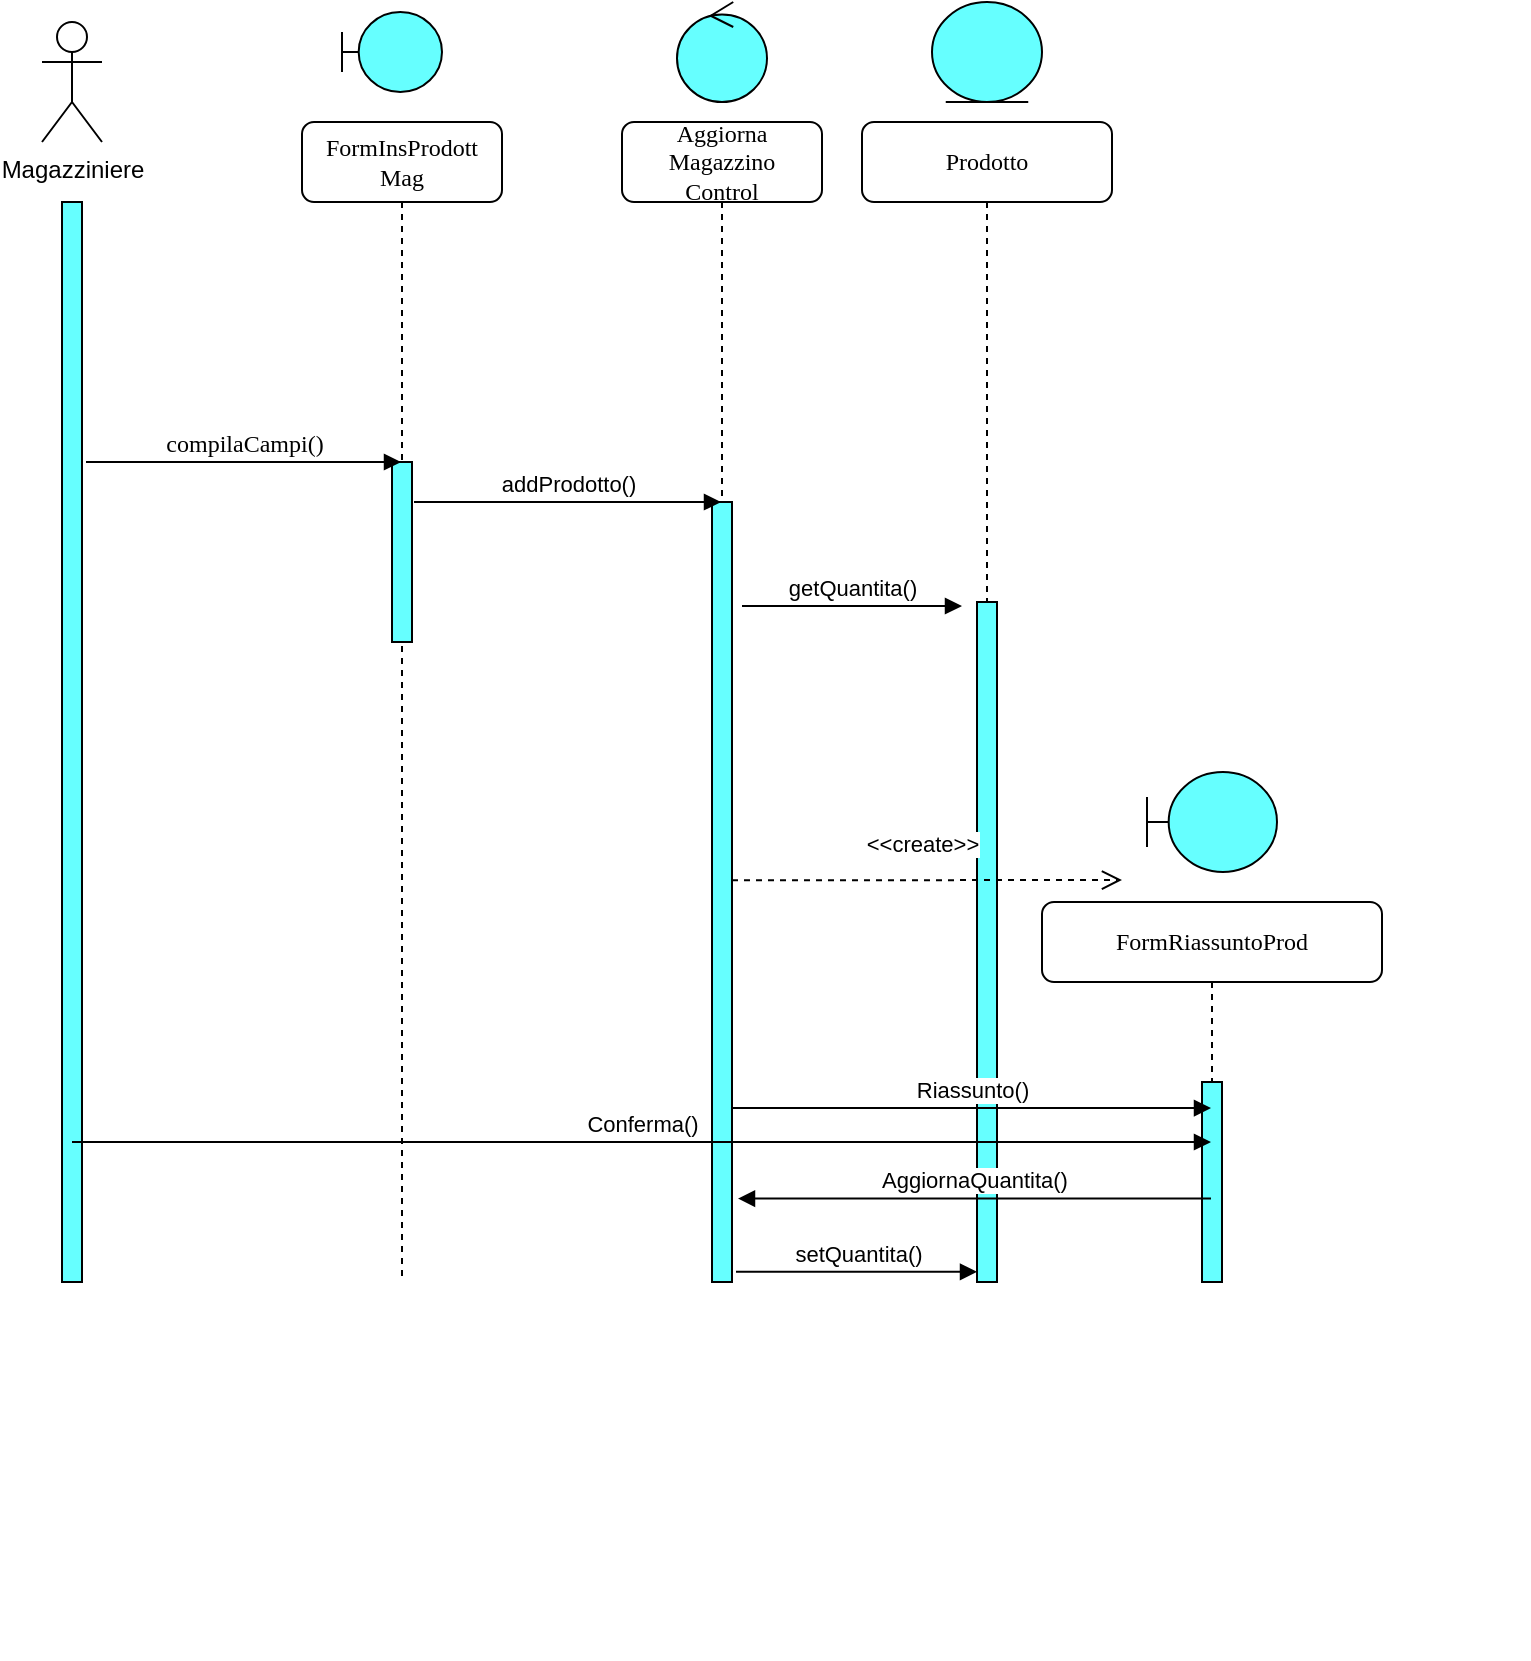 <mxfile version="13.10.4" type="device"><diagram name="Page-1" id="13e1069c-82ec-6db2-03f1-153e76fe0fe0"><mxGraphModel dx="868" dy="444" grid="1" gridSize="10" guides="1" tooltips="1" connect="1" arrows="1" fold="1" page="1" pageScale="1" pageWidth="1100" pageHeight="850" background="#ffffff" math="0" shadow="0"><root><mxCell id="0"/><mxCell id="1" parent="0"/><mxCell id="7baba1c4bc27f4b0-2" value="FormInsProdott&lt;br&gt;Mag" style="shape=umlLifeline;perimeter=lifelinePerimeter;whiteSpace=wrap;html=1;container=1;collapsible=0;recursiveResize=0;outlineConnect=0;rounded=1;shadow=0;comic=0;labelBackgroundColor=none;strokeWidth=1;fontFamily=Verdana;fontSize=12;align=center;" parent="1" vertex="1"><mxGeometry x="240" y="100" width="100" height="580" as="geometry"/></mxCell><mxCell id="7baba1c4bc27f4b0-10" value="" style="html=1;points=[];perimeter=orthogonalPerimeter;rounded=0;shadow=0;comic=0;labelBackgroundColor=none;strokeWidth=1;fontFamily=Verdana;fontSize=12;align=center;fillColor=#66FFFF;" parent="7baba1c4bc27f4b0-2" vertex="1"><mxGeometry x="45" y="170" width="10" height="90" as="geometry"/></mxCell><mxCell id="sH8My4Nuk2cVDS_fJ5RP-1" value="Magazziniere" style="shape=umlActor;verticalLabelPosition=bottom;verticalAlign=top;html=1;outlineConnect=0;" parent="1" vertex="1"><mxGeometry x="110" y="50" width="30" height="60" as="geometry"/></mxCell><mxCell id="sH8My4Nuk2cVDS_fJ5RP-3" value="" style="html=1;points=[];perimeter=orthogonalPerimeter;rounded=0;shadow=0;comic=0;labelBackgroundColor=none;strokeWidth=1;fontFamily=Verdana;fontSize=12;align=center;fillColor=#66FFFF;" parent="1" vertex="1"><mxGeometry x="120" y="140" width="10" height="540" as="geometry"/></mxCell><mxCell id="sH8My4Nuk2cVDS_fJ5RP-10" value="Aggiorna&lt;br&gt;Magazzino&lt;br&gt;Control" style="shape=umlLifeline;perimeter=lifelinePerimeter;whiteSpace=wrap;html=1;container=1;collapsible=0;recursiveResize=0;outlineConnect=0;rounded=1;shadow=0;comic=0;labelBackgroundColor=none;strokeWidth=1;fontFamily=Verdana;fontSize=12;align=center;" parent="1" vertex="1"><mxGeometry x="400" y="100" width="100" height="580" as="geometry"/></mxCell><mxCell id="sH8My4Nuk2cVDS_fJ5RP-11" value="" style="html=1;points=[];perimeter=orthogonalPerimeter;rounded=0;shadow=0;comic=0;labelBackgroundColor=none;strokeWidth=1;fontFamily=Verdana;fontSize=12;align=center;fillColor=#66FFFF;" parent="sH8My4Nuk2cVDS_fJ5RP-10" vertex="1"><mxGeometry x="45" y="190" width="10" height="390" as="geometry"/></mxCell><mxCell id="sH8My4Nuk2cVDS_fJ5RP-13" value="compilaCampi()" style="html=1;verticalAlign=bottom;endArrow=block;labelBackgroundColor=none;fontFamily=Verdana;fontSize=12;edgeStyle=elbowEdgeStyle;elbow=vertical;" parent="1" target="7baba1c4bc27f4b0-2" edge="1"><mxGeometry relative="1" as="geometry"><mxPoint x="132" y="270" as="sourcePoint"/><mxPoint x="260" y="271" as="targetPoint"/><Array as="points"/></mxGeometry></mxCell><mxCell id="sH8My4Nuk2cVDS_fJ5RP-15" value="addProdotto()" style="html=1;verticalAlign=bottom;endArrow=block;" parent="1" target="sH8My4Nuk2cVDS_fJ5RP-10" edge="1"><mxGeometry width="80" relative="1" as="geometry"><mxPoint x="296" y="290" as="sourcePoint"/><mxPoint x="420" y="290" as="targetPoint"/></mxGeometry></mxCell><mxCell id="sH8My4Nuk2cVDS_fJ5RP-17" value="getQuantita()" style="html=1;verticalAlign=bottom;endArrow=block;" parent="1" edge="1"><mxGeometry width="80" relative="1" as="geometry"><mxPoint x="460" y="342" as="sourcePoint"/><mxPoint x="570" y="342" as="targetPoint"/></mxGeometry></mxCell><mxCell id="sH8My4Nuk2cVDS_fJ5RP-18" value="Prodotto" style="shape=umlLifeline;perimeter=lifelinePerimeter;whiteSpace=wrap;html=1;container=1;collapsible=0;recursiveResize=0;outlineConnect=0;rounded=1;shadow=0;comic=0;labelBackgroundColor=none;strokeWidth=1;fontFamily=Verdana;fontSize=12;align=center;" parent="1" vertex="1"><mxGeometry x="520" y="100" width="125" height="580" as="geometry"/></mxCell><mxCell id="sH8My4Nuk2cVDS_fJ5RP-19" value="" style="html=1;points=[];perimeter=orthogonalPerimeter;rounded=0;shadow=0;comic=0;labelBackgroundColor=none;strokeWidth=1;fontFamily=Verdana;fontSize=12;align=center;fillColor=#66FFFF;" parent="sH8My4Nuk2cVDS_fJ5RP-18" vertex="1"><mxGeometry x="57.5" y="240" width="10" height="340" as="geometry"/></mxCell><mxCell id="sH8My4Nuk2cVDS_fJ5RP-38" style="edgeStyle=orthogonalEdgeStyle;rounded=0;orthogonalLoop=1;jettySize=auto;html=1;exitX=0.5;exitY=1;exitDx=0;exitDy=0;" parent="1" edge="1"><mxGeometry relative="1" as="geometry"><mxPoint x="845" y="860" as="sourcePoint"/><mxPoint x="845" y="860" as="targetPoint"/></mxGeometry></mxCell><mxCell id="0qIgahLn8RnxLVcaG4aQ-4" value="FormRiassuntoProd" style="shape=umlLifeline;perimeter=lifelinePerimeter;whiteSpace=wrap;html=1;container=1;collapsible=0;recursiveResize=0;outlineConnect=0;rounded=1;shadow=0;comic=0;labelBackgroundColor=none;strokeWidth=1;fontFamily=Verdana;fontSize=12;align=center;" parent="1" vertex="1"><mxGeometry x="610" y="490" width="170" height="150" as="geometry"/></mxCell><mxCell id="0qIgahLn8RnxLVcaG4aQ-5" value="" style="html=1;points=[];perimeter=orthogonalPerimeter;rounded=0;shadow=0;comic=0;labelBackgroundColor=none;strokeWidth=1;fontFamily=Verdana;fontSize=12;align=center;fillColor=#66FFFF;" parent="0qIgahLn8RnxLVcaG4aQ-4" vertex="1"><mxGeometry x="80" y="90" width="10" height="100" as="geometry"/></mxCell><mxCell id="0qIgahLn8RnxLVcaG4aQ-11" value="" style="shape=umlBoundary;whiteSpace=wrap;html=1;fillColor=#66FFFF;" parent="1" vertex="1"><mxGeometry x="260" y="45" width="50" height="40" as="geometry"/></mxCell><mxCell id="0qIgahLn8RnxLVcaG4aQ-12" value="" style="ellipse;shape=umlControl;whiteSpace=wrap;html=1;fillColor=#66FFFF;" parent="1" vertex="1"><mxGeometry x="427.5" y="40" width="45" height="50" as="geometry"/></mxCell><mxCell id="0qIgahLn8RnxLVcaG4aQ-13" value="" style="ellipse;shape=umlEntity;whiteSpace=wrap;html=1;fillColor=#66FFFF;" parent="1" vertex="1"><mxGeometry x="555" y="40" width="55" height="50" as="geometry"/></mxCell><mxCell id="0qIgahLn8RnxLVcaG4aQ-14" value="" style="shape=umlBoundary;whiteSpace=wrap;html=1;fillColor=#66FFFF;" parent="1" vertex="1"><mxGeometry x="662.5" y="425" width="65" height="50" as="geometry"/></mxCell><mxCell id="MEzNawDrW4NFNghGx_fj-1" value="Riassunto()" style="html=1;verticalAlign=bottom;endArrow=block;exitX=1;exitY=0.777;exitDx=0;exitDy=0;exitPerimeter=0;" parent="1" source="sH8My4Nuk2cVDS_fJ5RP-11" target="0qIgahLn8RnxLVcaG4aQ-4" edge="1"><mxGeometry width="80" relative="1" as="geometry"><mxPoint x="450" y="480" as="sourcePoint"/><mxPoint x="560" y="480" as="targetPoint"/></mxGeometry></mxCell><mxCell id="MEzNawDrW4NFNghGx_fj-5" value="AggiornaQuantita()" style="html=1;verticalAlign=bottom;endArrow=block;entryX=1.3;entryY=0.893;entryDx=0;entryDy=0;entryPerimeter=0;" parent="1" source="0qIgahLn8RnxLVcaG4aQ-4" target="sH8My4Nuk2cVDS_fJ5RP-11" edge="1"><mxGeometry width="80" relative="1" as="geometry"><mxPoint x="470" y="352" as="sourcePoint"/><mxPoint x="580" y="352" as="targetPoint"/></mxGeometry></mxCell><mxCell id="LHJ3WhplbaEIWq7N5d2U-4" value="setQuantita()" style="html=1;verticalAlign=bottom;endArrow=block;exitX=1.2;exitY=0.987;exitDx=0;exitDy=0;exitPerimeter=0;" parent="1" source="sH8My4Nuk2cVDS_fJ5RP-11" target="sH8My4Nuk2cVDS_fJ5RP-19" edge="1"><mxGeometry width="80" relative="1" as="geometry"><mxPoint x="704.5" y="648.27" as="sourcePoint"/><mxPoint x="468" y="648.27" as="targetPoint"/></mxGeometry></mxCell><mxCell id="LHJ3WhplbaEIWq7N5d2U-5" value="&amp;lt;&amp;lt;create&amp;gt;&amp;gt;" style="html=1;verticalAlign=bottom;endArrow=open;dashed=1;endSize=8;exitX=1;exitY=0.485;exitDx=0;exitDy=0;exitPerimeter=0;" parent="1" source="sH8My4Nuk2cVDS_fJ5RP-11" edge="1"><mxGeometry x="-0.026" y="9" relative="1" as="geometry"><mxPoint x="600" y="390" as="sourcePoint"/><mxPoint x="650" y="479" as="targetPoint"/><mxPoint as="offset"/></mxGeometry></mxCell><mxCell id="s9p1NZjPNTyTpY-gzZ1L-1" value="Conferma()" style="html=1;verticalAlign=bottom;endArrow=block;" parent="1" target="0qIgahLn8RnxLVcaG4aQ-4" edge="1"><mxGeometry width="80" relative="1" as="geometry"><mxPoint x="125" y="610" as="sourcePoint"/><mxPoint x="704.5" y="603.03" as="targetPoint"/></mxGeometry></mxCell></root></mxGraphModel></diagram></mxfile>